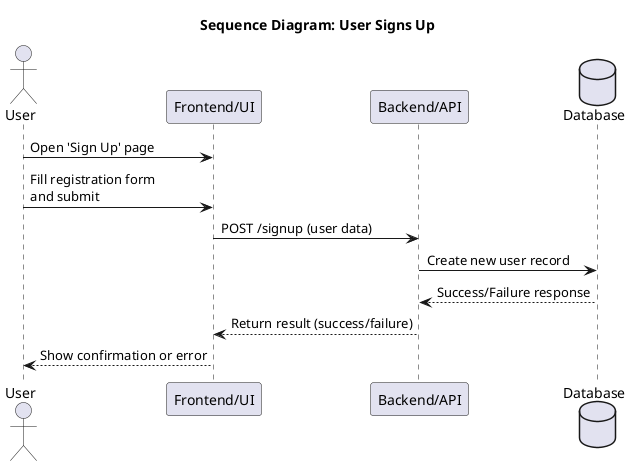 @startuml
title Sequence Diagram: User Signs Up

actor User
participant "Frontend/UI" as UI
participant "Backend/API" as API
database "Database" as DB

User -> UI: Open 'Sign Up' page
User -> UI: Fill registration form\nand submit
UI -> API: POST /signup (user data)
API -> DB: Create new user record
DB --> API: Success/Failure response
API --> UI: Return result (success/failure)
UI --> User: Show confirmation or error

@enduml
